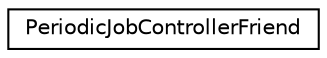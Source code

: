 digraph "Graphical Class Hierarchy"
{
 // LATEX_PDF_SIZE
  edge [fontname="Helvetica",fontsize="10",labelfontname="Helvetica",labelfontsize="10"];
  node [fontname="Helvetica",fontsize="10",shape=record];
  rankdir="LR";
  Node0 [label="PeriodicJobControllerFriend",height=0.2,width=0.4,color="black", fillcolor="white", style="filled",URL="$class_periodic_job_controller_friend.html",tooltip="Friend class to PeriodicJobController to expose some of private members to for testing purposes."];
}
